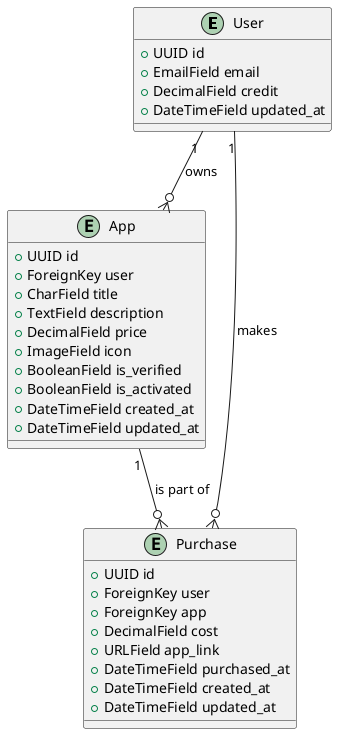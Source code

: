 @startuml
entity "User" as user {
    +UUID id
    +EmailField email
    +DecimalField credit
    +DateTimeField updated_at
}

entity "App" as app {
    +UUID id
    +ForeignKey user
    +CharField title
    +TextField description
    +DecimalField price
    +ImageField icon
    +BooleanField is_verified
    +BooleanField is_activated
    +DateTimeField created_at
    +DateTimeField updated_at
}

entity "Purchase" as purchase {
    +UUID id
    +ForeignKey user
    +ForeignKey app
    +DecimalField cost
    +URLField app_link
    +DateTimeField purchased_at
    +DateTimeField created_at
    +DateTimeField updated_at
}

user "1" --o{ app : "owns"
user "1" --o{ purchase : "makes"
app "1" --o{ purchase : "is part of"
@enduml
